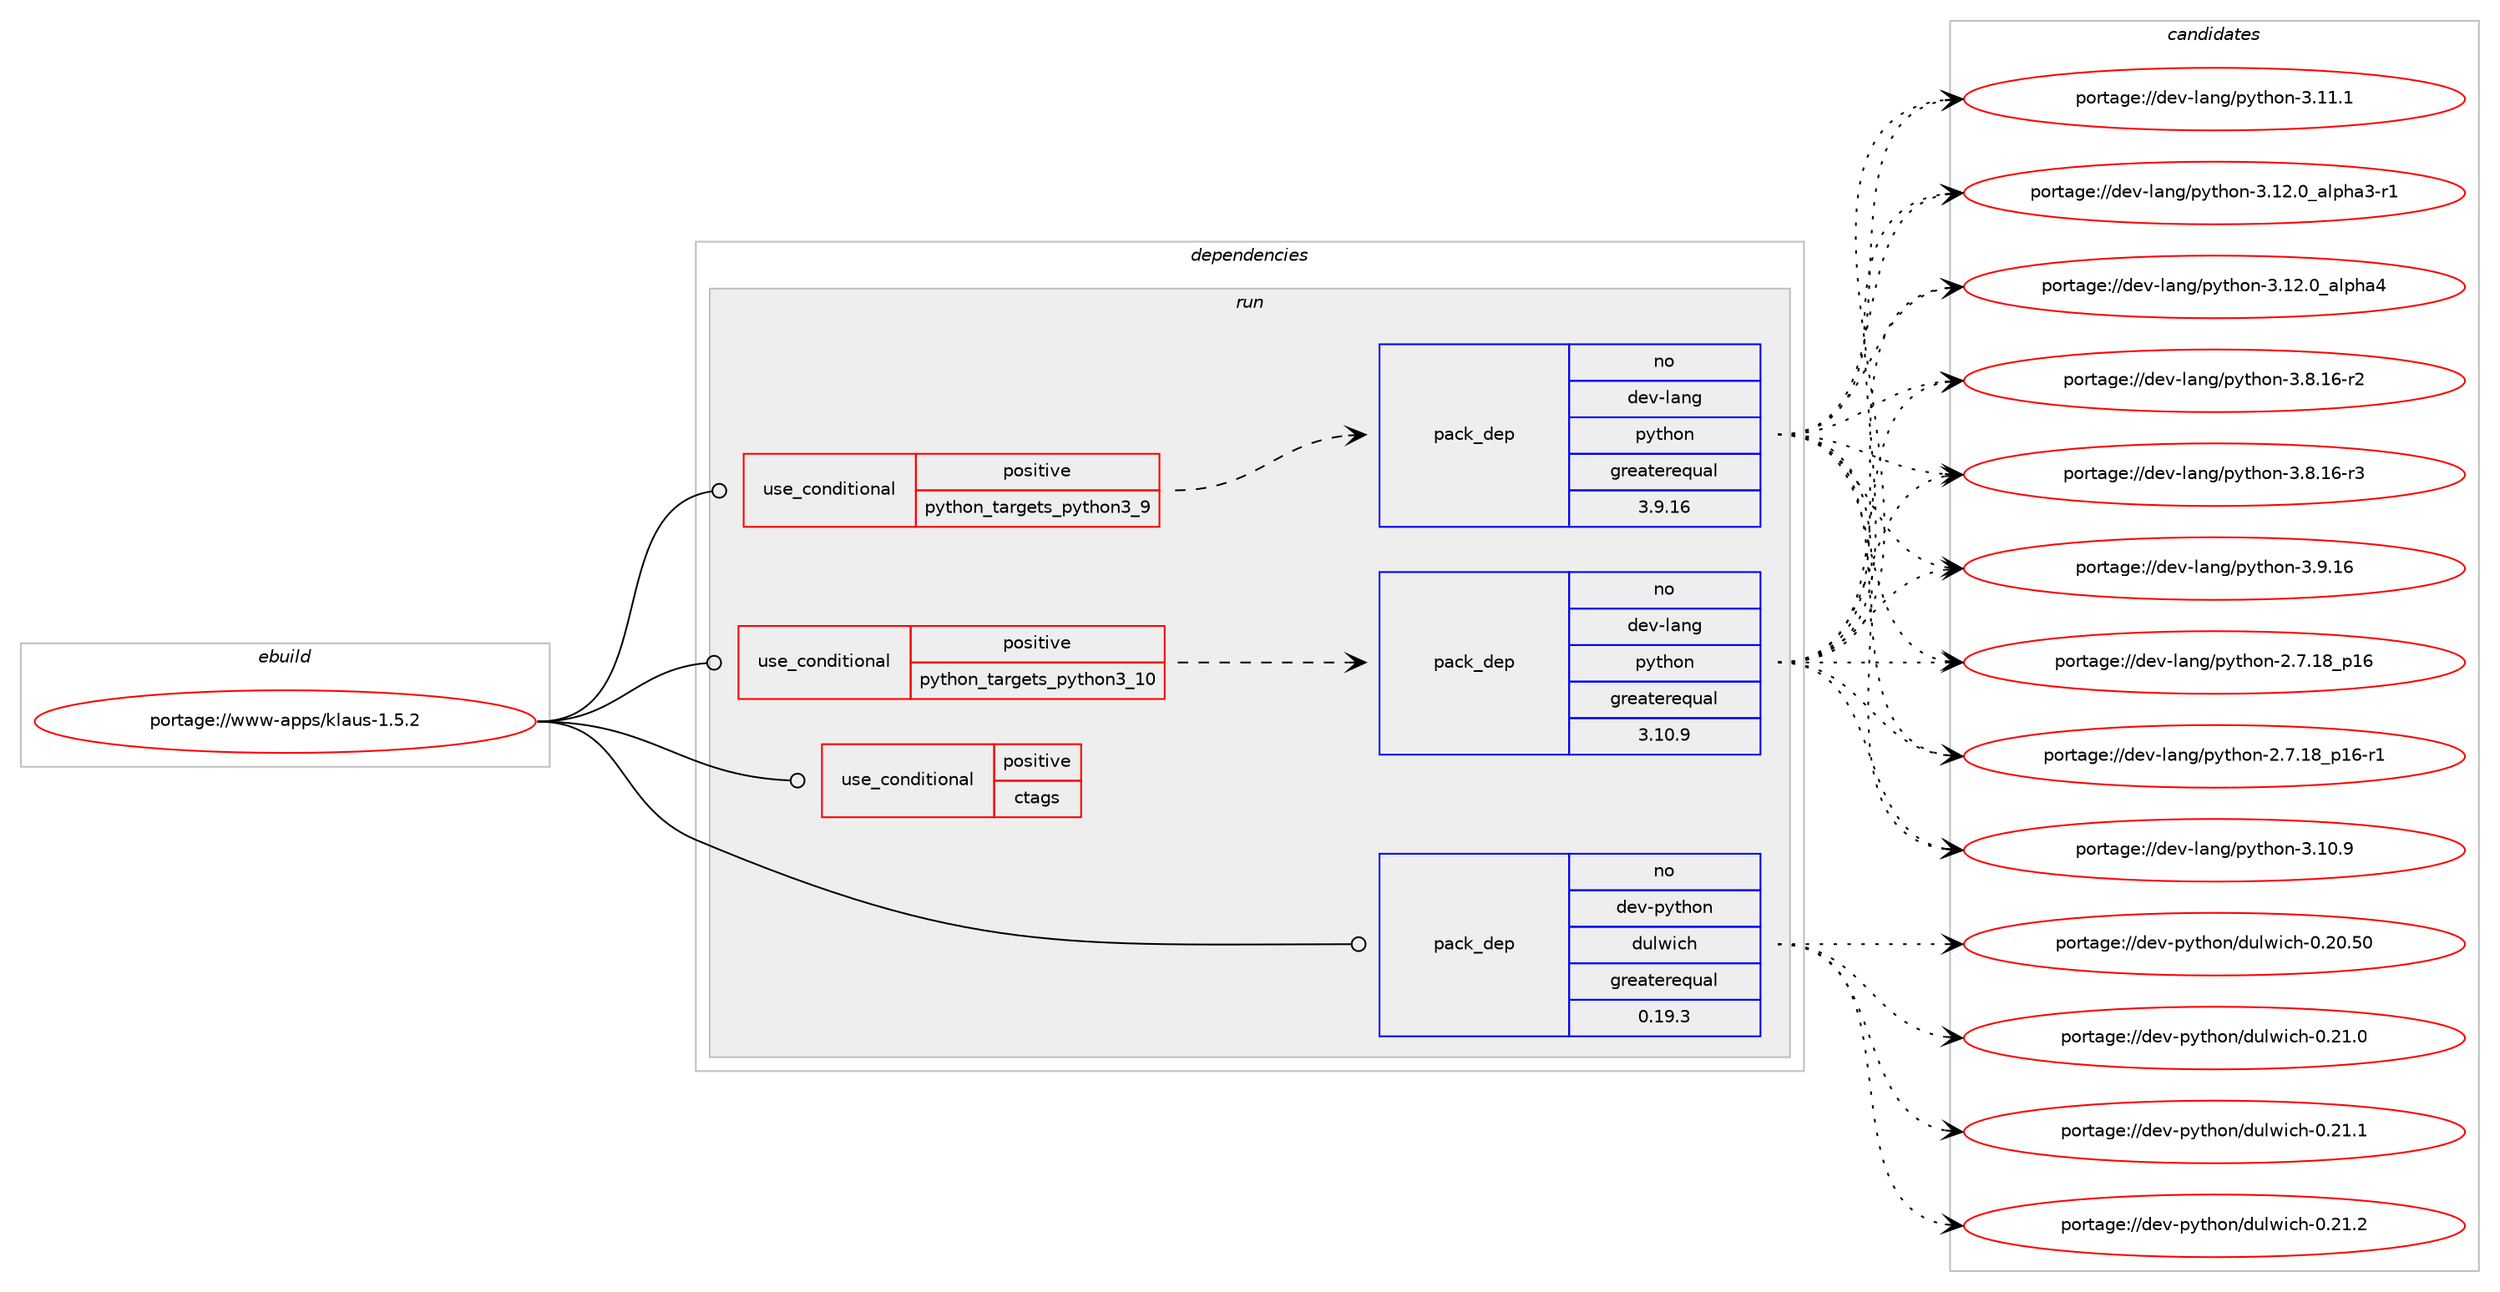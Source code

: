 digraph prolog {

# *************
# Graph options
# *************

newrank=true;
concentrate=true;
compound=true;
graph [rankdir=LR,fontname=Helvetica,fontsize=10,ranksep=1.5];#, ranksep=2.5, nodesep=0.2];
edge  [arrowhead=vee];
node  [fontname=Helvetica,fontsize=10];

# **********
# The ebuild
# **********

subgraph cluster_leftcol {
color=gray;
rank=same;
label=<<i>ebuild</i>>;
id [label="portage://www-apps/klaus-1.5.2", color=red, width=4, href="../www-apps/klaus-1.5.2.svg"];
}

# ****************
# The dependencies
# ****************

subgraph cluster_midcol {
color=gray;
label=<<i>dependencies</i>>;
subgraph cluster_compile {
fillcolor="#eeeeee";
style=filled;
label=<<i>compile</i>>;
}
subgraph cluster_compileandrun {
fillcolor="#eeeeee";
style=filled;
label=<<i>compile and run</i>>;
}
subgraph cluster_run {
fillcolor="#eeeeee";
style=filled;
label=<<i>run</i>>;
subgraph cond5362 {
dependency8567 [label=<<TABLE BORDER="0" CELLBORDER="1" CELLSPACING="0" CELLPADDING="4"><TR><TD ROWSPAN="3" CELLPADDING="10">use_conditional</TD></TR><TR><TD>positive</TD></TR><TR><TD>ctags</TD></TR></TABLE>>, shape=none, color=red];
# *** BEGIN UNKNOWN DEPENDENCY TYPE (TODO) ***
# dependency8567 -> package_dependency(portage://www-apps/klaus-1.5.2,run,no,dev-python,python-ctags,none,[,,],[],[use(optenable(python_targets_python3_9),negative),use(optenable(python_targets_python3_10),negative)])
# *** END UNKNOWN DEPENDENCY TYPE (TODO) ***

}
id:e -> dependency8567:w [weight=20,style="solid",arrowhead="odot"];
subgraph cond5363 {
dependency8568 [label=<<TABLE BORDER="0" CELLBORDER="1" CELLSPACING="0" CELLPADDING="4"><TR><TD ROWSPAN="3" CELLPADDING="10">use_conditional</TD></TR><TR><TD>positive</TD></TR><TR><TD>python_targets_python3_10</TD></TR></TABLE>>, shape=none, color=red];
subgraph pack3089 {
dependency8569 [label=<<TABLE BORDER="0" CELLBORDER="1" CELLSPACING="0" CELLPADDING="4" WIDTH="220"><TR><TD ROWSPAN="6" CELLPADDING="30">pack_dep</TD></TR><TR><TD WIDTH="110">no</TD></TR><TR><TD>dev-lang</TD></TR><TR><TD>python</TD></TR><TR><TD>greaterequal</TD></TR><TR><TD>3.10.9</TD></TR></TABLE>>, shape=none, color=blue];
}
dependency8568:e -> dependency8569:w [weight=20,style="dashed",arrowhead="vee"];
}
id:e -> dependency8568:w [weight=20,style="solid",arrowhead="odot"];
subgraph cond5364 {
dependency8570 [label=<<TABLE BORDER="0" CELLBORDER="1" CELLSPACING="0" CELLPADDING="4"><TR><TD ROWSPAN="3" CELLPADDING="10">use_conditional</TD></TR><TR><TD>positive</TD></TR><TR><TD>python_targets_python3_9</TD></TR></TABLE>>, shape=none, color=red];
subgraph pack3090 {
dependency8571 [label=<<TABLE BORDER="0" CELLBORDER="1" CELLSPACING="0" CELLPADDING="4" WIDTH="220"><TR><TD ROWSPAN="6" CELLPADDING="30">pack_dep</TD></TR><TR><TD WIDTH="110">no</TD></TR><TR><TD>dev-lang</TD></TR><TR><TD>python</TD></TR><TR><TD>greaterequal</TD></TR><TR><TD>3.9.16</TD></TR></TABLE>>, shape=none, color=blue];
}
dependency8570:e -> dependency8571:w [weight=20,style="dashed",arrowhead="vee"];
}
id:e -> dependency8570:w [weight=20,style="solid",arrowhead="odot"];
subgraph pack3091 {
dependency8572 [label=<<TABLE BORDER="0" CELLBORDER="1" CELLSPACING="0" CELLPADDING="4" WIDTH="220"><TR><TD ROWSPAN="6" CELLPADDING="30">pack_dep</TD></TR><TR><TD WIDTH="110">no</TD></TR><TR><TD>dev-python</TD></TR><TR><TD>dulwich</TD></TR><TR><TD>greaterequal</TD></TR><TR><TD>0.19.3</TD></TR></TABLE>>, shape=none, color=blue];
}
id:e -> dependency8572:w [weight=20,style="solid",arrowhead="odot"];
# *** BEGIN UNKNOWN DEPENDENCY TYPE (TODO) ***
# id -> package_dependency(portage://www-apps/klaus-1.5.2,run,no,dev-python,flask,none,[,,],[],[use(optenable(python_targets_python3_9),negative),use(optenable(python_targets_python3_10),negative)])
# *** END UNKNOWN DEPENDENCY TYPE (TODO) ***

# *** BEGIN UNKNOWN DEPENDENCY TYPE (TODO) ***
# id -> package_dependency(portage://www-apps/klaus-1.5.2,run,no,dev-python,httpauth,none,[,,],[],[use(optenable(python_targets_python3_9),negative),use(optenable(python_targets_python3_10),negative)])
# *** END UNKNOWN DEPENDENCY TYPE (TODO) ***

# *** BEGIN UNKNOWN DEPENDENCY TYPE (TODO) ***
# id -> package_dependency(portage://www-apps/klaus-1.5.2,run,no,dev-python,humanize,none,[,,],[],[use(optenable(python_targets_python3_9),negative),use(optenable(python_targets_python3_10),negative)])
# *** END UNKNOWN DEPENDENCY TYPE (TODO) ***

# *** BEGIN UNKNOWN DEPENDENCY TYPE (TODO) ***
# id -> package_dependency(portage://www-apps/klaus-1.5.2,run,no,dev-python,pygments,none,[,,],[],[use(optenable(python_targets_python3_9),negative),use(optenable(python_targets_python3_10),negative)])
# *** END UNKNOWN DEPENDENCY TYPE (TODO) ***

# *** BEGIN UNKNOWN DEPENDENCY TYPE (TODO) ***
# id -> package_dependency(portage://www-apps/klaus-1.5.2,run,no,dev-python,six,none,[,,],[],[use(optenable(python_targets_python3_9),negative),use(optenable(python_targets_python3_10),negative)])
# *** END UNKNOWN DEPENDENCY TYPE (TODO) ***

}
}

# **************
# The candidates
# **************

subgraph cluster_choices {
rank=same;
color=gray;
label=<<i>candidates</i>>;

subgraph choice3089 {
color=black;
nodesep=1;
choice10010111845108971101034711212111610411111045504655464956951124954 [label="portage://dev-lang/python-2.7.18_p16", color=red, width=4,href="../dev-lang/python-2.7.18_p16.svg"];
choice100101118451089711010347112121116104111110455046554649569511249544511449 [label="portage://dev-lang/python-2.7.18_p16-r1", color=red, width=4,href="../dev-lang/python-2.7.18_p16-r1.svg"];
choice10010111845108971101034711212111610411111045514649484657 [label="portage://dev-lang/python-3.10.9", color=red, width=4,href="../dev-lang/python-3.10.9.svg"];
choice10010111845108971101034711212111610411111045514649494649 [label="portage://dev-lang/python-3.11.1", color=red, width=4,href="../dev-lang/python-3.11.1.svg"];
choice10010111845108971101034711212111610411111045514649504648959710811210497514511449 [label="portage://dev-lang/python-3.12.0_alpha3-r1", color=red, width=4,href="../dev-lang/python-3.12.0_alpha3-r1.svg"];
choice1001011184510897110103471121211161041111104551464950464895971081121049752 [label="portage://dev-lang/python-3.12.0_alpha4", color=red, width=4,href="../dev-lang/python-3.12.0_alpha4.svg"];
choice100101118451089711010347112121116104111110455146564649544511450 [label="portage://dev-lang/python-3.8.16-r2", color=red, width=4,href="../dev-lang/python-3.8.16-r2.svg"];
choice100101118451089711010347112121116104111110455146564649544511451 [label="portage://dev-lang/python-3.8.16-r3", color=red, width=4,href="../dev-lang/python-3.8.16-r3.svg"];
choice10010111845108971101034711212111610411111045514657464954 [label="portage://dev-lang/python-3.9.16", color=red, width=4,href="../dev-lang/python-3.9.16.svg"];
dependency8569:e -> choice10010111845108971101034711212111610411111045504655464956951124954:w [style=dotted,weight="100"];
dependency8569:e -> choice100101118451089711010347112121116104111110455046554649569511249544511449:w [style=dotted,weight="100"];
dependency8569:e -> choice10010111845108971101034711212111610411111045514649484657:w [style=dotted,weight="100"];
dependency8569:e -> choice10010111845108971101034711212111610411111045514649494649:w [style=dotted,weight="100"];
dependency8569:e -> choice10010111845108971101034711212111610411111045514649504648959710811210497514511449:w [style=dotted,weight="100"];
dependency8569:e -> choice1001011184510897110103471121211161041111104551464950464895971081121049752:w [style=dotted,weight="100"];
dependency8569:e -> choice100101118451089711010347112121116104111110455146564649544511450:w [style=dotted,weight="100"];
dependency8569:e -> choice100101118451089711010347112121116104111110455146564649544511451:w [style=dotted,weight="100"];
dependency8569:e -> choice10010111845108971101034711212111610411111045514657464954:w [style=dotted,weight="100"];
}
subgraph choice3090 {
color=black;
nodesep=1;
choice10010111845108971101034711212111610411111045504655464956951124954 [label="portage://dev-lang/python-2.7.18_p16", color=red, width=4,href="../dev-lang/python-2.7.18_p16.svg"];
choice100101118451089711010347112121116104111110455046554649569511249544511449 [label="portage://dev-lang/python-2.7.18_p16-r1", color=red, width=4,href="../dev-lang/python-2.7.18_p16-r1.svg"];
choice10010111845108971101034711212111610411111045514649484657 [label="portage://dev-lang/python-3.10.9", color=red, width=4,href="../dev-lang/python-3.10.9.svg"];
choice10010111845108971101034711212111610411111045514649494649 [label="portage://dev-lang/python-3.11.1", color=red, width=4,href="../dev-lang/python-3.11.1.svg"];
choice10010111845108971101034711212111610411111045514649504648959710811210497514511449 [label="portage://dev-lang/python-3.12.0_alpha3-r1", color=red, width=4,href="../dev-lang/python-3.12.0_alpha3-r1.svg"];
choice1001011184510897110103471121211161041111104551464950464895971081121049752 [label="portage://dev-lang/python-3.12.0_alpha4", color=red, width=4,href="../dev-lang/python-3.12.0_alpha4.svg"];
choice100101118451089711010347112121116104111110455146564649544511450 [label="portage://dev-lang/python-3.8.16-r2", color=red, width=4,href="../dev-lang/python-3.8.16-r2.svg"];
choice100101118451089711010347112121116104111110455146564649544511451 [label="portage://dev-lang/python-3.8.16-r3", color=red, width=4,href="../dev-lang/python-3.8.16-r3.svg"];
choice10010111845108971101034711212111610411111045514657464954 [label="portage://dev-lang/python-3.9.16", color=red, width=4,href="../dev-lang/python-3.9.16.svg"];
dependency8571:e -> choice10010111845108971101034711212111610411111045504655464956951124954:w [style=dotted,weight="100"];
dependency8571:e -> choice100101118451089711010347112121116104111110455046554649569511249544511449:w [style=dotted,weight="100"];
dependency8571:e -> choice10010111845108971101034711212111610411111045514649484657:w [style=dotted,weight="100"];
dependency8571:e -> choice10010111845108971101034711212111610411111045514649494649:w [style=dotted,weight="100"];
dependency8571:e -> choice10010111845108971101034711212111610411111045514649504648959710811210497514511449:w [style=dotted,weight="100"];
dependency8571:e -> choice1001011184510897110103471121211161041111104551464950464895971081121049752:w [style=dotted,weight="100"];
dependency8571:e -> choice100101118451089711010347112121116104111110455146564649544511450:w [style=dotted,weight="100"];
dependency8571:e -> choice100101118451089711010347112121116104111110455146564649544511451:w [style=dotted,weight="100"];
dependency8571:e -> choice10010111845108971101034711212111610411111045514657464954:w [style=dotted,weight="100"];
}
subgraph choice3091 {
color=black;
nodesep=1;
choice1001011184511212111610411111047100117108119105991044548465048465348 [label="portage://dev-python/dulwich-0.20.50", color=red, width=4,href="../dev-python/dulwich-0.20.50.svg"];
choice10010111845112121116104111110471001171081191059910445484650494648 [label="portage://dev-python/dulwich-0.21.0", color=red, width=4,href="../dev-python/dulwich-0.21.0.svg"];
choice10010111845112121116104111110471001171081191059910445484650494649 [label="portage://dev-python/dulwich-0.21.1", color=red, width=4,href="../dev-python/dulwich-0.21.1.svg"];
choice10010111845112121116104111110471001171081191059910445484650494650 [label="portage://dev-python/dulwich-0.21.2", color=red, width=4,href="../dev-python/dulwich-0.21.2.svg"];
dependency8572:e -> choice1001011184511212111610411111047100117108119105991044548465048465348:w [style=dotted,weight="100"];
dependency8572:e -> choice10010111845112121116104111110471001171081191059910445484650494648:w [style=dotted,weight="100"];
dependency8572:e -> choice10010111845112121116104111110471001171081191059910445484650494649:w [style=dotted,weight="100"];
dependency8572:e -> choice10010111845112121116104111110471001171081191059910445484650494650:w [style=dotted,weight="100"];
}
}

}
